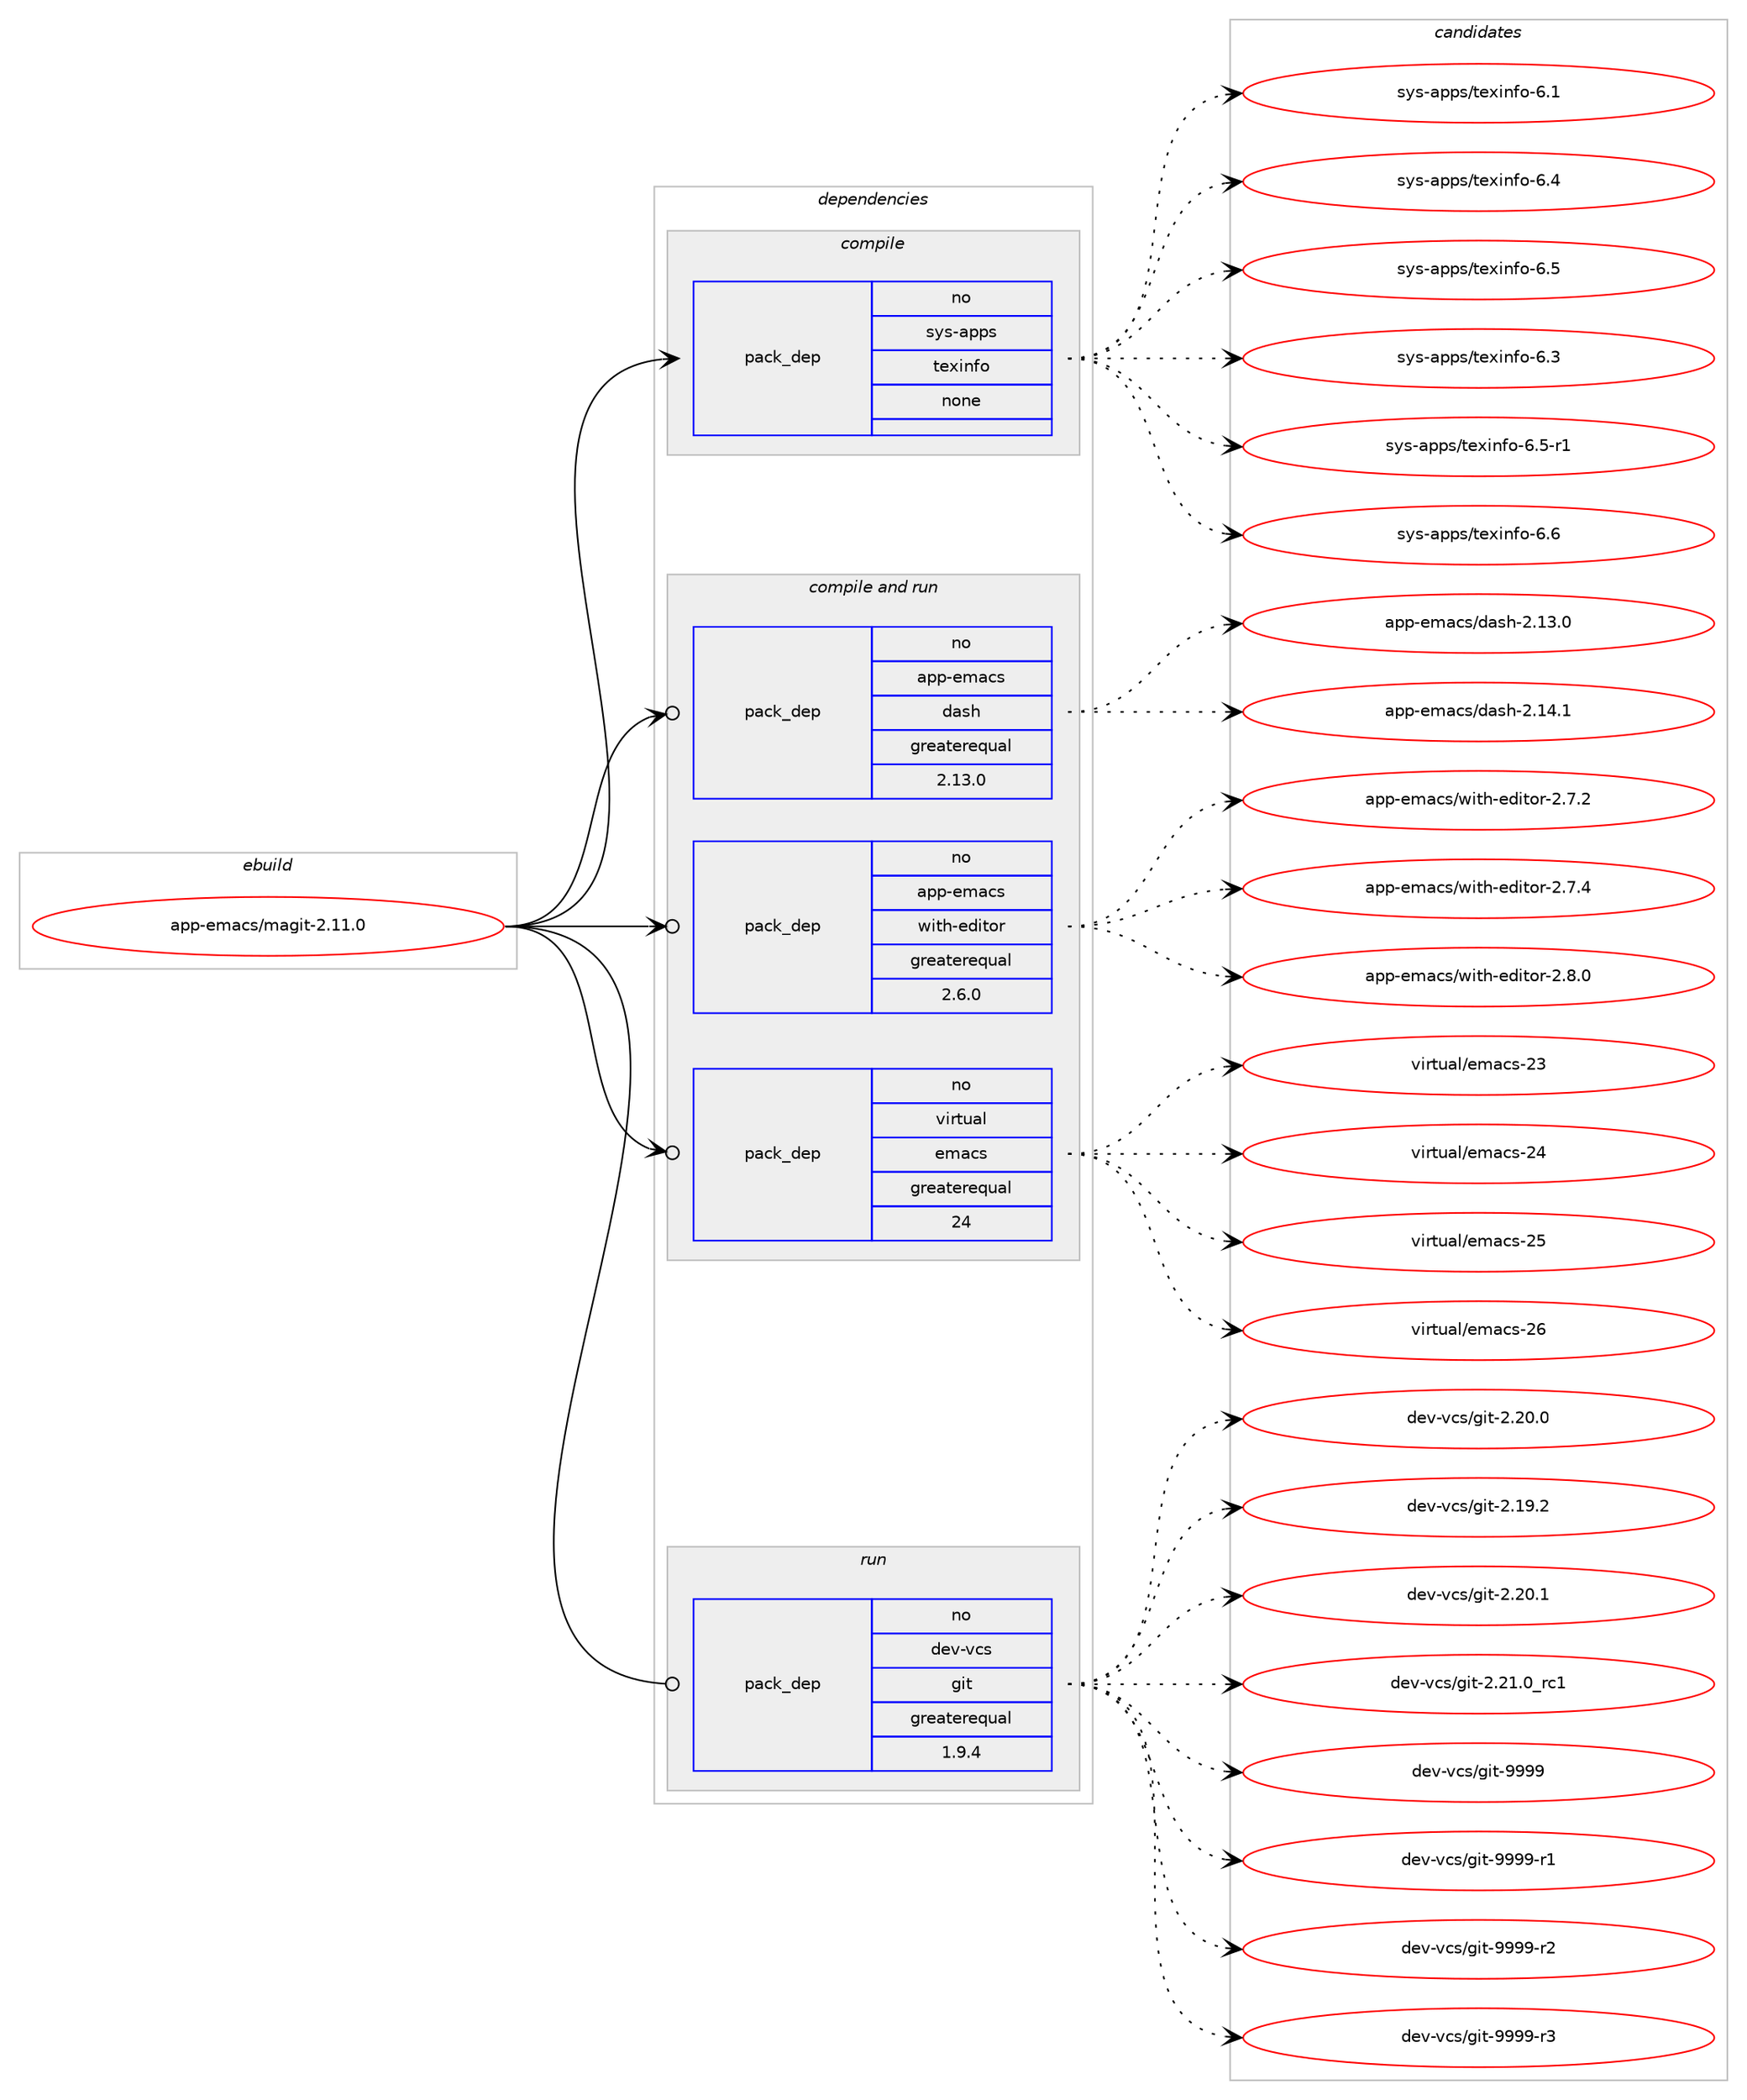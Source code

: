 digraph prolog {

# *************
# Graph options
# *************

newrank=true;
concentrate=true;
compound=true;
graph [rankdir=LR,fontname=Helvetica,fontsize=10,ranksep=1.5];#, ranksep=2.5, nodesep=0.2];
edge  [arrowhead=vee];
node  [fontname=Helvetica,fontsize=10];

# **********
# The ebuild
# **********

subgraph cluster_leftcol {
color=gray;
rank=same;
label=<<i>ebuild</i>>;
id [label="app-emacs/magit-2.11.0", color=red, width=4, href="../app-emacs/magit-2.11.0.svg"];
}

# ****************
# The dependencies
# ****************

subgraph cluster_midcol {
color=gray;
label=<<i>dependencies</i>>;
subgraph cluster_compile {
fillcolor="#eeeeee";
style=filled;
label=<<i>compile</i>>;
subgraph pack905 {
dependency1086 [label=<<TABLE BORDER="0" CELLBORDER="1" CELLSPACING="0" CELLPADDING="4" WIDTH="220"><TR><TD ROWSPAN="6" CELLPADDING="30">pack_dep</TD></TR><TR><TD WIDTH="110">no</TD></TR><TR><TD>sys-apps</TD></TR><TR><TD>texinfo</TD></TR><TR><TD>none</TD></TR><TR><TD></TD></TR></TABLE>>, shape=none, color=blue];
}
id:e -> dependency1086:w [weight=20,style="solid",arrowhead="vee"];
}
subgraph cluster_compileandrun {
fillcolor="#eeeeee";
style=filled;
label=<<i>compile and run</i>>;
subgraph pack906 {
dependency1087 [label=<<TABLE BORDER="0" CELLBORDER="1" CELLSPACING="0" CELLPADDING="4" WIDTH="220"><TR><TD ROWSPAN="6" CELLPADDING="30">pack_dep</TD></TR><TR><TD WIDTH="110">no</TD></TR><TR><TD>app-emacs</TD></TR><TR><TD>dash</TD></TR><TR><TD>greaterequal</TD></TR><TR><TD>2.13.0</TD></TR></TABLE>>, shape=none, color=blue];
}
id:e -> dependency1087:w [weight=20,style="solid",arrowhead="odotvee"];
subgraph pack907 {
dependency1088 [label=<<TABLE BORDER="0" CELLBORDER="1" CELLSPACING="0" CELLPADDING="4" WIDTH="220"><TR><TD ROWSPAN="6" CELLPADDING="30">pack_dep</TD></TR><TR><TD WIDTH="110">no</TD></TR><TR><TD>app-emacs</TD></TR><TR><TD>with-editor</TD></TR><TR><TD>greaterequal</TD></TR><TR><TD>2.6.0</TD></TR></TABLE>>, shape=none, color=blue];
}
id:e -> dependency1088:w [weight=20,style="solid",arrowhead="odotvee"];
subgraph pack908 {
dependency1089 [label=<<TABLE BORDER="0" CELLBORDER="1" CELLSPACING="0" CELLPADDING="4" WIDTH="220"><TR><TD ROWSPAN="6" CELLPADDING="30">pack_dep</TD></TR><TR><TD WIDTH="110">no</TD></TR><TR><TD>virtual</TD></TR><TR><TD>emacs</TD></TR><TR><TD>greaterequal</TD></TR><TR><TD>24</TD></TR></TABLE>>, shape=none, color=blue];
}
id:e -> dependency1089:w [weight=20,style="solid",arrowhead="odotvee"];
}
subgraph cluster_run {
fillcolor="#eeeeee";
style=filled;
label=<<i>run</i>>;
subgraph pack909 {
dependency1090 [label=<<TABLE BORDER="0" CELLBORDER="1" CELLSPACING="0" CELLPADDING="4" WIDTH="220"><TR><TD ROWSPAN="6" CELLPADDING="30">pack_dep</TD></TR><TR><TD WIDTH="110">no</TD></TR><TR><TD>dev-vcs</TD></TR><TR><TD>git</TD></TR><TR><TD>greaterequal</TD></TR><TR><TD>1.9.4</TD></TR></TABLE>>, shape=none, color=blue];
}
id:e -> dependency1090:w [weight=20,style="solid",arrowhead="odot"];
}
}

# **************
# The candidates
# **************

subgraph cluster_choices {
rank=same;
color=gray;
label=<<i>candidates</i>>;

subgraph choice905 {
color=black;
nodesep=1;
choice11512111545971121121154711610112010511010211145544649 [label="sys-apps/texinfo-6.1", color=red, width=4,href="../sys-apps/texinfo-6.1.svg"];
choice11512111545971121121154711610112010511010211145544652 [label="sys-apps/texinfo-6.4", color=red, width=4,href="../sys-apps/texinfo-6.4.svg"];
choice11512111545971121121154711610112010511010211145544653 [label="sys-apps/texinfo-6.5", color=red, width=4,href="../sys-apps/texinfo-6.5.svg"];
choice11512111545971121121154711610112010511010211145544651 [label="sys-apps/texinfo-6.3", color=red, width=4,href="../sys-apps/texinfo-6.3.svg"];
choice115121115459711211211547116101120105110102111455446534511449 [label="sys-apps/texinfo-6.5-r1", color=red, width=4,href="../sys-apps/texinfo-6.5-r1.svg"];
choice11512111545971121121154711610112010511010211145544654 [label="sys-apps/texinfo-6.6", color=red, width=4,href="../sys-apps/texinfo-6.6.svg"];
dependency1086:e -> choice11512111545971121121154711610112010511010211145544649:w [style=dotted,weight="100"];
dependency1086:e -> choice11512111545971121121154711610112010511010211145544652:w [style=dotted,weight="100"];
dependency1086:e -> choice11512111545971121121154711610112010511010211145544653:w [style=dotted,weight="100"];
dependency1086:e -> choice11512111545971121121154711610112010511010211145544651:w [style=dotted,weight="100"];
dependency1086:e -> choice115121115459711211211547116101120105110102111455446534511449:w [style=dotted,weight="100"];
dependency1086:e -> choice11512111545971121121154711610112010511010211145544654:w [style=dotted,weight="100"];
}
subgraph choice906 {
color=black;
nodesep=1;
choice97112112451011099799115471009711510445504649514648 [label="app-emacs/dash-2.13.0", color=red, width=4,href="../app-emacs/dash-2.13.0.svg"];
choice97112112451011099799115471009711510445504649524649 [label="app-emacs/dash-2.14.1", color=red, width=4,href="../app-emacs/dash-2.14.1.svg"];
dependency1087:e -> choice97112112451011099799115471009711510445504649514648:w [style=dotted,weight="100"];
dependency1087:e -> choice97112112451011099799115471009711510445504649524649:w [style=dotted,weight="100"];
}
subgraph choice907 {
color=black;
nodesep=1;
choice971121124510110997991154711910511610445101100105116111114455046554650 [label="app-emacs/with-editor-2.7.2", color=red, width=4,href="../app-emacs/with-editor-2.7.2.svg"];
choice971121124510110997991154711910511610445101100105116111114455046554652 [label="app-emacs/with-editor-2.7.4", color=red, width=4,href="../app-emacs/with-editor-2.7.4.svg"];
choice971121124510110997991154711910511610445101100105116111114455046564648 [label="app-emacs/with-editor-2.8.0", color=red, width=4,href="../app-emacs/with-editor-2.8.0.svg"];
dependency1088:e -> choice971121124510110997991154711910511610445101100105116111114455046554650:w [style=dotted,weight="100"];
dependency1088:e -> choice971121124510110997991154711910511610445101100105116111114455046554652:w [style=dotted,weight="100"];
dependency1088:e -> choice971121124510110997991154711910511610445101100105116111114455046564648:w [style=dotted,weight="100"];
}
subgraph choice908 {
color=black;
nodesep=1;
choice11810511411611797108471011099799115455051 [label="virtual/emacs-23", color=red, width=4,href="../virtual/emacs-23.svg"];
choice11810511411611797108471011099799115455052 [label="virtual/emacs-24", color=red, width=4,href="../virtual/emacs-24.svg"];
choice11810511411611797108471011099799115455053 [label="virtual/emacs-25", color=red, width=4,href="../virtual/emacs-25.svg"];
choice11810511411611797108471011099799115455054 [label="virtual/emacs-26", color=red, width=4,href="../virtual/emacs-26.svg"];
dependency1089:e -> choice11810511411611797108471011099799115455051:w [style=dotted,weight="100"];
dependency1089:e -> choice11810511411611797108471011099799115455052:w [style=dotted,weight="100"];
dependency1089:e -> choice11810511411611797108471011099799115455053:w [style=dotted,weight="100"];
dependency1089:e -> choice11810511411611797108471011099799115455054:w [style=dotted,weight="100"];
}
subgraph choice909 {
color=black;
nodesep=1;
choice10010111845118991154710310511645504650484648 [label="dev-vcs/git-2.20.0", color=red, width=4,href="../dev-vcs/git-2.20.0.svg"];
choice10010111845118991154710310511645504649574650 [label="dev-vcs/git-2.19.2", color=red, width=4,href="../dev-vcs/git-2.19.2.svg"];
choice10010111845118991154710310511645504650484649 [label="dev-vcs/git-2.20.1", color=red, width=4,href="../dev-vcs/git-2.20.1.svg"];
choice10010111845118991154710310511645504650494648951149949 [label="dev-vcs/git-2.21.0_rc1", color=red, width=4,href="../dev-vcs/git-2.21.0_rc1.svg"];
choice1001011184511899115471031051164557575757 [label="dev-vcs/git-9999", color=red, width=4,href="../dev-vcs/git-9999.svg"];
choice10010111845118991154710310511645575757574511449 [label="dev-vcs/git-9999-r1", color=red, width=4,href="../dev-vcs/git-9999-r1.svg"];
choice10010111845118991154710310511645575757574511450 [label="dev-vcs/git-9999-r2", color=red, width=4,href="../dev-vcs/git-9999-r2.svg"];
choice10010111845118991154710310511645575757574511451 [label="dev-vcs/git-9999-r3", color=red, width=4,href="../dev-vcs/git-9999-r3.svg"];
dependency1090:e -> choice10010111845118991154710310511645504650484648:w [style=dotted,weight="100"];
dependency1090:e -> choice10010111845118991154710310511645504649574650:w [style=dotted,weight="100"];
dependency1090:e -> choice10010111845118991154710310511645504650484649:w [style=dotted,weight="100"];
dependency1090:e -> choice10010111845118991154710310511645504650494648951149949:w [style=dotted,weight="100"];
dependency1090:e -> choice1001011184511899115471031051164557575757:w [style=dotted,weight="100"];
dependency1090:e -> choice10010111845118991154710310511645575757574511449:w [style=dotted,weight="100"];
dependency1090:e -> choice10010111845118991154710310511645575757574511450:w [style=dotted,weight="100"];
dependency1090:e -> choice10010111845118991154710310511645575757574511451:w [style=dotted,weight="100"];
}
}

}
